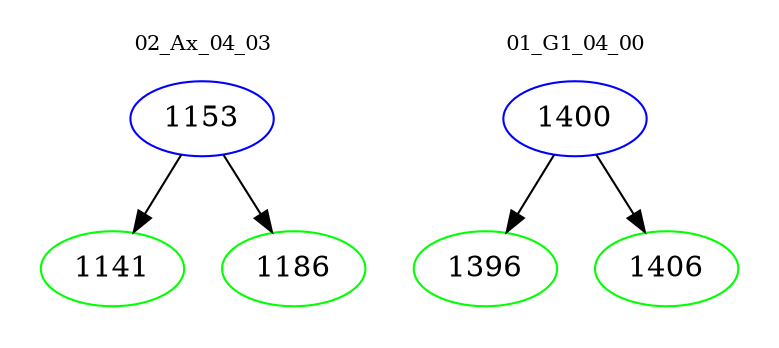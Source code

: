 digraph{
subgraph cluster_0 {
color = white
label = "02_Ax_04_03";
fontsize=10;
T0_1153 [label="1153", color="blue"]
T0_1153 -> T0_1141 [color="black"]
T0_1141 [label="1141", color="green"]
T0_1153 -> T0_1186 [color="black"]
T0_1186 [label="1186", color="green"]
}
subgraph cluster_1 {
color = white
label = "01_G1_04_00";
fontsize=10;
T1_1400 [label="1400", color="blue"]
T1_1400 -> T1_1396 [color="black"]
T1_1396 [label="1396", color="green"]
T1_1400 -> T1_1406 [color="black"]
T1_1406 [label="1406", color="green"]
}
}
